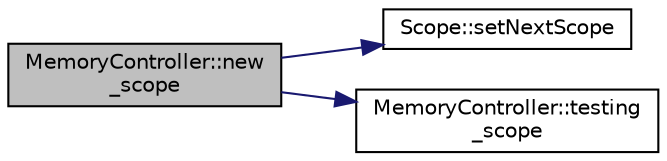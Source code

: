 digraph "MemoryController::new_scope"
{
 // INTERACTIVE_SVG=YES
 // LATEX_PDF_SIZE
  edge [fontname="Helvetica",fontsize="10",labelfontname="Helvetica",labelfontsize="10"];
  node [fontname="Helvetica",fontsize="10",shape=record];
  rankdir="LR";
  Node1 [label="MemoryController::new\l_scope",height=0.2,width=0.4,color="black", fillcolor="grey75", style="filled", fontcolor="black",tooltip=" "];
  Node1 -> Node2 [color="midnightblue",fontsize="10",style="solid",fontname="Helvetica"];
  Node2 [label="Scope::setNextScope",height=0.2,width=0.4,color="black", fillcolor="white", style="filled",URL="$classScope.html#a5cc37443e670589c3c5a502fd75eb22a",tooltip=" "];
  Node1 -> Node3 [color="midnightblue",fontsize="10",style="solid",fontname="Helvetica"];
  Node3 [label="MemoryController::testing\l_scope",height=0.2,width=0.4,color="black", fillcolor="white", style="filled",URL="$classMemoryController.html#a1924a3697ef70714a062320f84a33570",tooltip=" "];
}
